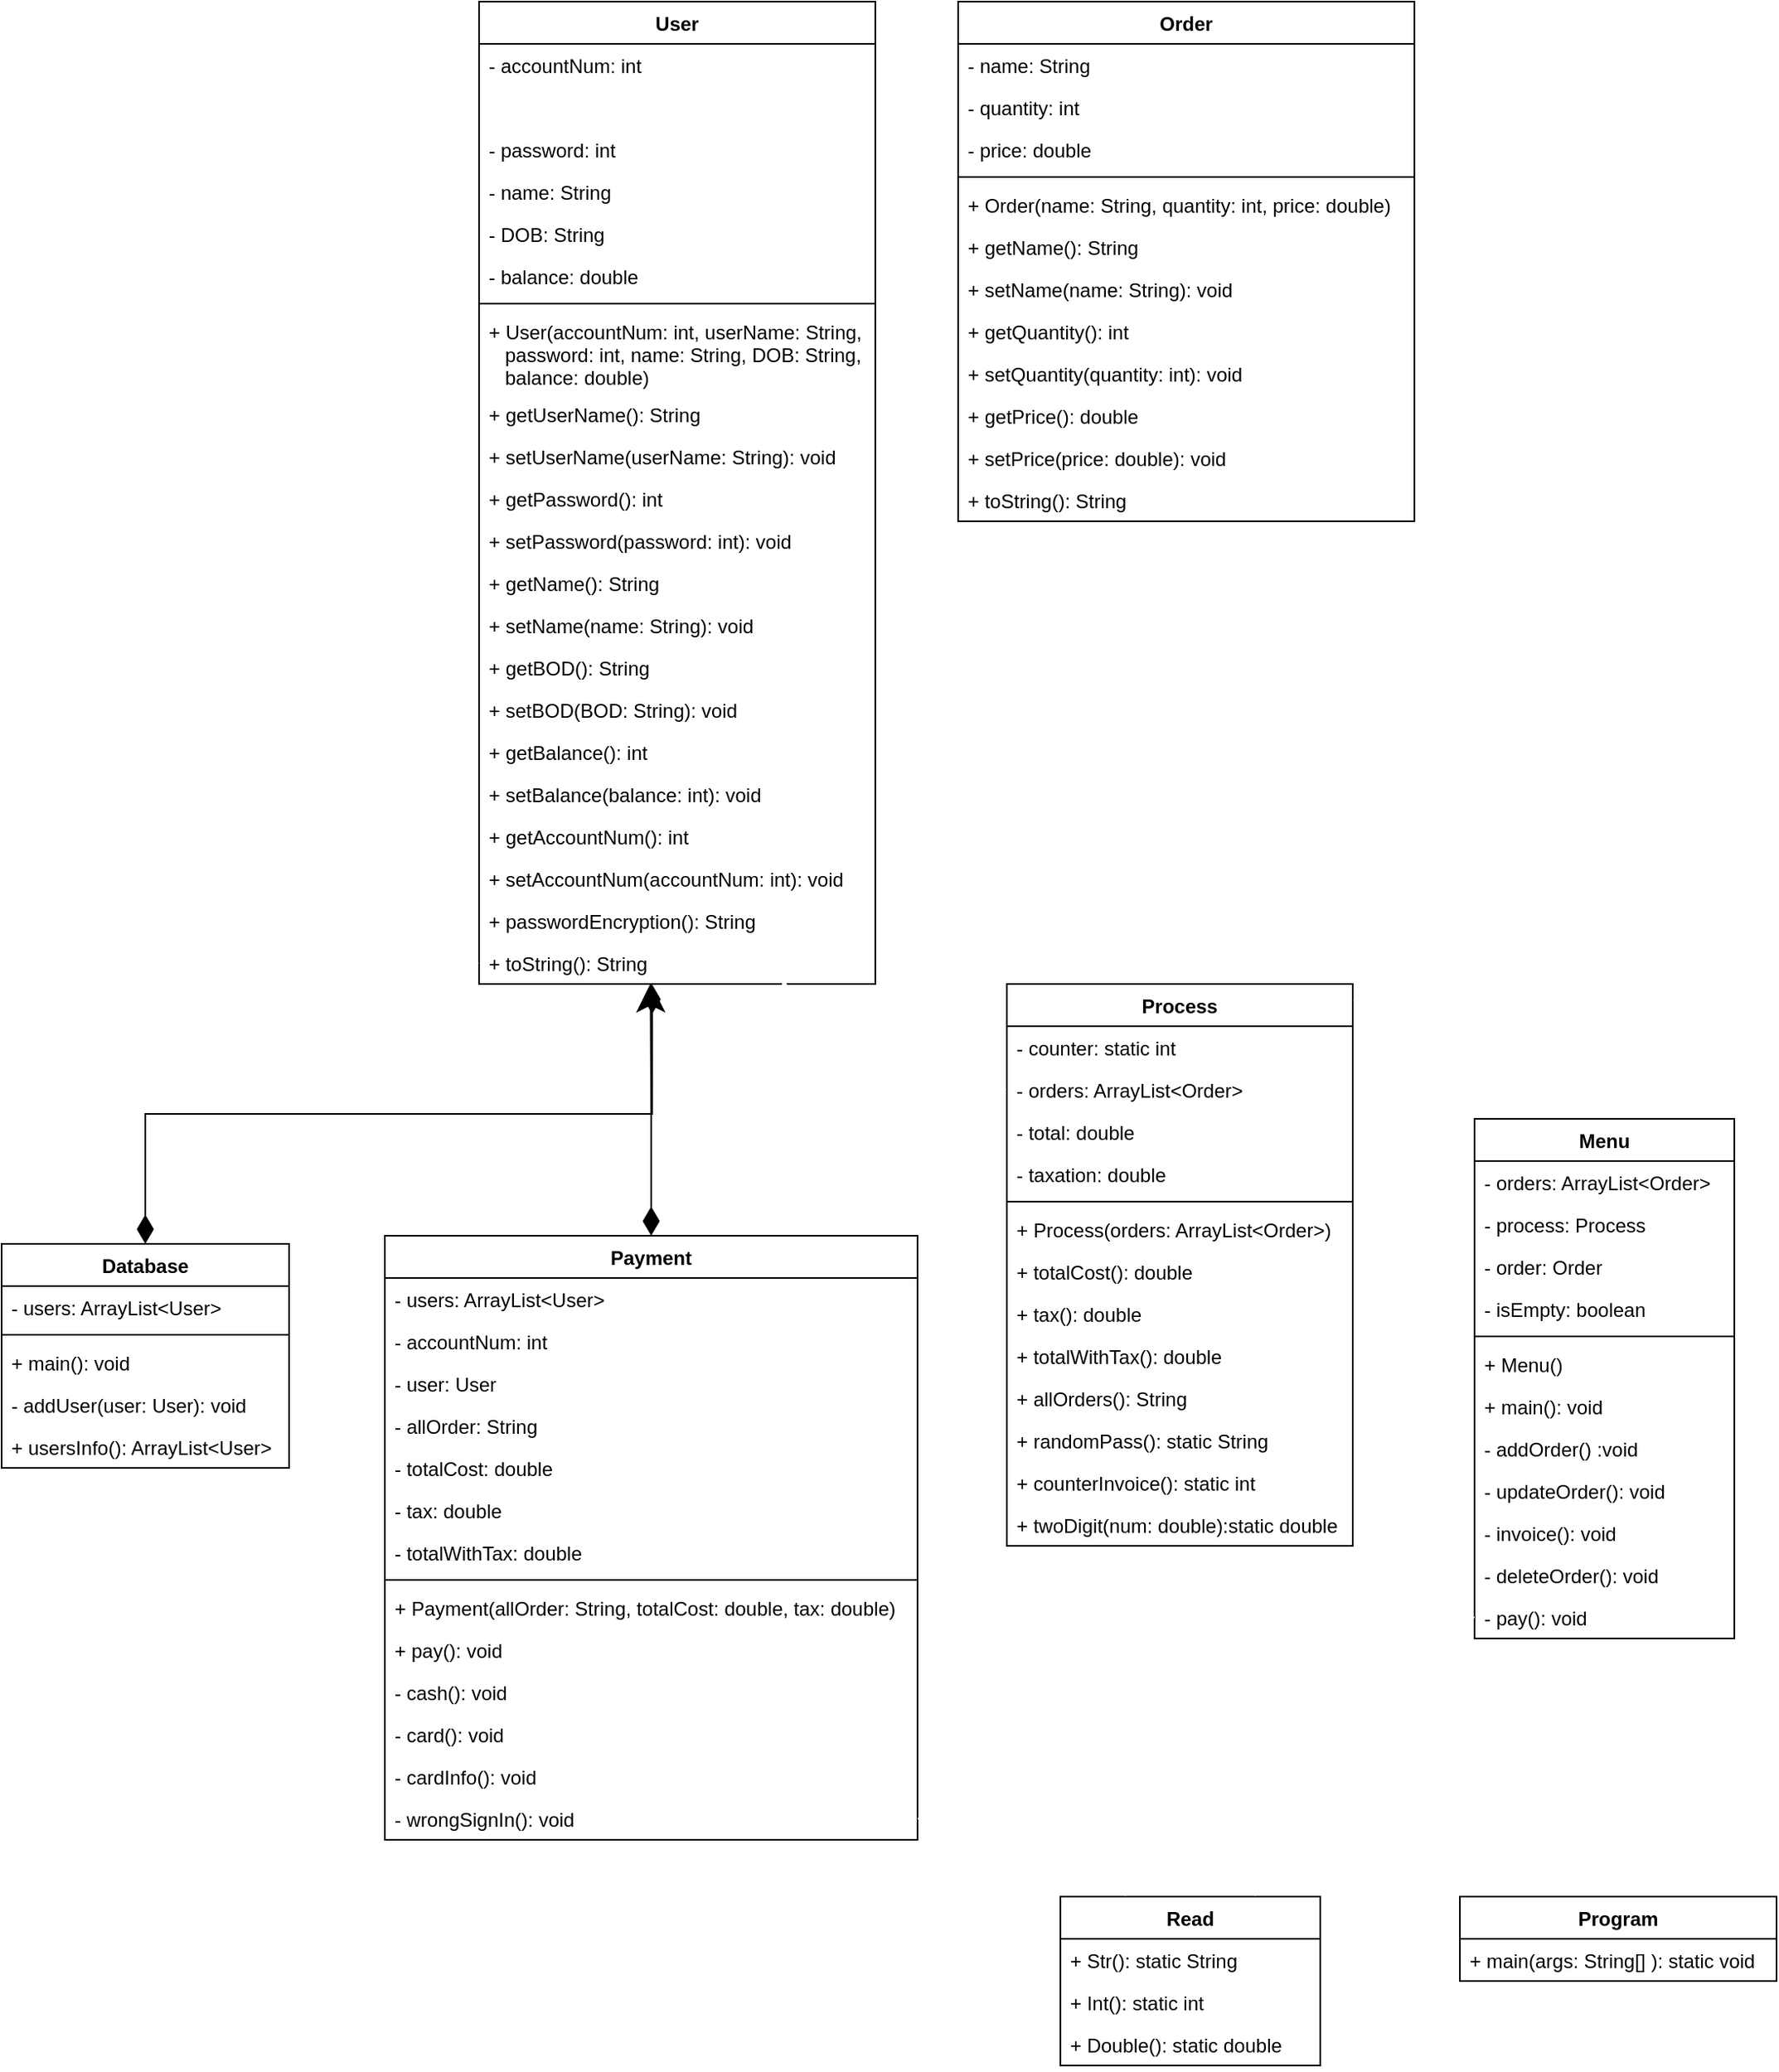 <mxfile version="17.2.1" type="device"><diagram id="8RjbIK5QXrq4JkLx28KR" name="Page-1"><mxGraphModel dx="1763" dy="1259" grid="0" gridSize="10" guides="1" tooltips="1" connect="1" arrows="1" fold="1" page="1" pageScale="1" pageWidth="2000" pageHeight="2000" math="0" shadow="0"><root><mxCell id="0"/><mxCell id="1" parent="0"/><mxCell id="klMsNJZnwXGNTdlSSedc-17" style="edgeStyle=orthogonalEdgeStyle;rounded=0;jumpSize=7;orthogonalLoop=1;jettySize=auto;html=1;entryX=0.554;entryY=1.026;entryDx=0;entryDy=0;entryPerimeter=0;fontSize=11;fontColor=#00FF80;startArrow=none;startFill=0;endArrow=classic;endFill=1;startSize=15;endSize=15;sourcePerimeterSpacing=0;targetPerimeterSpacing=0;strokeColor=#FFFFFF;dashed=1;" edge="1" parent="1" source="Te1qvOjebxxY_fzZfr_7-15" target="dAH8fAhIAPl7RKlUrydM-71"><mxGeometry relative="1" as="geometry"/></mxCell><mxCell id="klMsNJZnwXGNTdlSSedc-34" style="edgeStyle=orthogonalEdgeStyle;rounded=0;jumpSize=7;orthogonalLoop=1;jettySize=auto;html=1;exitX=0;exitY=0.25;exitDx=0;exitDy=0;entryX=1.003;entryY=0.115;entryDx=0;entryDy=0;entryPerimeter=0;dashed=1;fontSize=11;fontColor=#00FF80;startArrow=none;startFill=0;endArrow=classic;endFill=1;startSize=15;endSize=15;sourcePerimeterSpacing=0;targetPerimeterSpacing=0;strokeColor=#FFFFFF;" edge="1" parent="1" source="Te1qvOjebxxY_fzZfr_7-15" target="Jw2BZ2P2HrFoLzWzRQUB-2"><mxGeometry relative="1" as="geometry"/></mxCell><mxCell id="Te1qvOjebxxY_fzZfr_7-15" value="Program" style="swimlane;fontStyle=1;align=center;verticalAlign=top;childLayout=stackLayout;horizontal=1;startSize=26;horizontalStack=0;resizeParent=1;resizeParentMax=0;resizeLast=0;collapsible=1;marginBottom=0;" parent="1" vertex="1"><mxGeometry x="1038" y="1526" width="195" height="52" as="geometry"/></mxCell><mxCell id="dAH8fAhIAPl7RKlUrydM-19" value="+ main(args: String[] ): static void" style="text;strokeColor=none;fillColor=none;align=left;verticalAlign=top;spacingLeft=4;spacingRight=4;overflow=hidden;rotatable=0;points=[[0,0.5],[1,0.5]];portConstraint=eastwest;" parent="Te1qvOjebxxY_fzZfr_7-15" vertex="1"><mxGeometry y="26" width="195" height="26" as="geometry"/></mxCell><mxCell id="Jw2BZ2P2HrFoLzWzRQUB-2" value="Read" style="swimlane;fontStyle=1;align=center;verticalAlign=top;childLayout=stackLayout;horizontal=1;startSize=26;horizontalStack=0;resizeParent=1;resizeParentMax=0;resizeLast=0;collapsible=1;marginBottom=0;" parent="1" vertex="1"><mxGeometry x="792" y="1526" width="160" height="104" as="geometry"/></mxCell><mxCell id="dAH8fAhIAPl7RKlUrydM-7" value="+ Str(): static String" style="text;strokeColor=none;fillColor=none;align=left;verticalAlign=top;spacingLeft=4;spacingRight=4;overflow=hidden;rotatable=0;points=[[0,0.5],[1,0.5]];portConstraint=eastwest;" parent="Jw2BZ2P2HrFoLzWzRQUB-2" vertex="1"><mxGeometry y="26" width="160" height="26" as="geometry"/></mxCell><mxCell id="dAH8fAhIAPl7RKlUrydM-8" value="+ Int(): static int" style="text;strokeColor=none;fillColor=none;align=left;verticalAlign=top;spacingLeft=4;spacingRight=4;overflow=hidden;rotatable=0;points=[[0,0.5],[1,0.5]];portConstraint=eastwest;" parent="Jw2BZ2P2HrFoLzWzRQUB-2" vertex="1"><mxGeometry y="52" width="160" height="26" as="geometry"/></mxCell><mxCell id="Jw2BZ2P2HrFoLzWzRQUB-5" value="+ Double(): static double" style="text;strokeColor=none;fillColor=none;align=left;verticalAlign=top;spacingLeft=4;spacingRight=4;overflow=hidden;rotatable=0;points=[[0,0.5],[1,0.5]];portConstraint=eastwest;" parent="Jw2BZ2P2HrFoLzWzRQUB-2" vertex="1"><mxGeometry y="78" width="160" height="26" as="geometry"/></mxCell><mxCell id="dAH8fAhIAPl7RKlUrydM-9" value="User" style="swimlane;fontStyle=1;align=center;verticalAlign=top;childLayout=stackLayout;horizontal=1;startSize=26;horizontalStack=0;resizeParent=1;resizeParentMax=0;resizeLast=0;collapsible=1;marginBottom=0;" parent="1" vertex="1"><mxGeometry x="434" y="359" width="244" height="605" as="geometry"/></mxCell><mxCell id="dAH8fAhIAPl7RKlUrydM-15" value="- accountNum: int" style="text;strokeColor=none;fillColor=none;align=left;verticalAlign=top;spacingLeft=4;spacingRight=4;overflow=hidden;rotatable=0;points=[[0,0.5],[1,0.5]];portConstraint=eastwest;" parent="dAH8fAhIAPl7RKlUrydM-9" vertex="1"><mxGeometry y="26" width="244" height="26" as="geometry"/></mxCell><mxCell id="dAH8fAhIAPl7RKlUrydM-14" value="- userName: String" style="text;align=left;verticalAlign=top;spacingLeft=4;spacingRight=4;overflow=hidden;rotatable=0;points=[[0,0.5],[1,0.5]];portConstraint=eastwest;fontColor=#FFFFFF;" parent="dAH8fAhIAPl7RKlUrydM-9" vertex="1"><mxGeometry y="52" width="244" height="26" as="geometry"/></mxCell><mxCell id="dAH8fAhIAPl7RKlUrydM-17" value="- password: int" style="text;strokeColor=none;fillColor=none;align=left;verticalAlign=top;spacingLeft=4;spacingRight=4;overflow=hidden;rotatable=0;points=[[0,0.5],[1,0.5]];portConstraint=eastwest;" parent="dAH8fAhIAPl7RKlUrydM-9" vertex="1"><mxGeometry y="78" width="244" height="26" as="geometry"/></mxCell><mxCell id="dAH8fAhIAPl7RKlUrydM-16" value="- name: String" style="text;strokeColor=none;fillColor=none;align=left;verticalAlign=top;spacingLeft=4;spacingRight=4;overflow=hidden;rotatable=0;points=[[0,0.5],[1,0.5]];portConstraint=eastwest;" parent="dAH8fAhIAPl7RKlUrydM-9" vertex="1"><mxGeometry y="104" width="244" height="26" as="geometry"/></mxCell><mxCell id="dAH8fAhIAPl7RKlUrydM-13" value="- DOB: String" style="text;strokeColor=none;fillColor=none;align=left;verticalAlign=top;spacingLeft=4;spacingRight=4;overflow=hidden;rotatable=0;points=[[0,0.5],[1,0.5]];portConstraint=eastwest;" parent="dAH8fAhIAPl7RKlUrydM-9" vertex="1"><mxGeometry y="130" width="244" height="26" as="geometry"/></mxCell><mxCell id="dAH8fAhIAPl7RKlUrydM-10" value="- balance: double" style="text;strokeColor=none;fillColor=none;align=left;verticalAlign=top;spacingLeft=4;spacingRight=4;overflow=hidden;rotatable=0;points=[[0,0.5],[1,0.5]];portConstraint=eastwest;" parent="dAH8fAhIAPl7RKlUrydM-9" vertex="1"><mxGeometry y="156" width="244" height="26" as="geometry"/></mxCell><mxCell id="dAH8fAhIAPl7RKlUrydM-11" value="" style="line;strokeWidth=1;fillColor=none;align=left;verticalAlign=middle;spacingTop=-1;spacingLeft=3;spacingRight=3;rotatable=0;labelPosition=right;points=[];portConstraint=eastwest;" parent="dAH8fAhIAPl7RKlUrydM-9" vertex="1"><mxGeometry y="182" width="244" height="8" as="geometry"/></mxCell><mxCell id="dAH8fAhIAPl7RKlUrydM-21" value="+ User(accountNum: int, userName: String,&#10;   password: int, name: String, DOB: String, &#10;   balance: double)" style="text;strokeColor=none;fillColor=none;align=left;verticalAlign=top;spacingLeft=4;spacingRight=4;overflow=hidden;rotatable=0;points=[[0,0.5],[1,0.5]];portConstraint=eastwest;" parent="dAH8fAhIAPl7RKlUrydM-9" vertex="1"><mxGeometry y="190" width="244" height="51" as="geometry"/></mxCell><mxCell id="dAH8fAhIAPl7RKlUrydM-23" value="+ getUserName(): String " style="text;strokeColor=none;fillColor=none;align=left;verticalAlign=top;spacingLeft=4;spacingRight=4;overflow=hidden;rotatable=0;points=[[0,0.5],[1,0.5]];portConstraint=eastwest;" parent="dAH8fAhIAPl7RKlUrydM-9" vertex="1"><mxGeometry y="241" width="244" height="26" as="geometry"/></mxCell><mxCell id="dAH8fAhIAPl7RKlUrydM-18" value="+ setUserName(userName: String): void" style="text;strokeColor=none;fillColor=none;align=left;verticalAlign=top;spacingLeft=4;spacingRight=4;overflow=hidden;rotatable=0;points=[[0,0.5],[1,0.5]];portConstraint=eastwest;" parent="dAH8fAhIAPl7RKlUrydM-9" vertex="1"><mxGeometry y="267" width="244" height="26" as="geometry"/></mxCell><mxCell id="dAH8fAhIAPl7RKlUrydM-26" value="+ getPassword(): int " style="text;strokeColor=none;fillColor=none;align=left;verticalAlign=top;spacingLeft=4;spacingRight=4;overflow=hidden;rotatable=0;points=[[0,0.5],[1,0.5]];portConstraint=eastwest;" parent="dAH8fAhIAPl7RKlUrydM-9" vertex="1"><mxGeometry y="293" width="244" height="26" as="geometry"/></mxCell><mxCell id="dAH8fAhIAPl7RKlUrydM-25" value="+ setPassword(password: int): void" style="text;strokeColor=none;fillColor=none;align=left;verticalAlign=top;spacingLeft=4;spacingRight=4;overflow=hidden;rotatable=0;points=[[0,0.5],[1,0.5]];portConstraint=eastwest;" parent="dAH8fAhIAPl7RKlUrydM-9" vertex="1"><mxGeometry y="319" width="244" height="26" as="geometry"/></mxCell><mxCell id="dAH8fAhIAPl7RKlUrydM-27" value="+ getName(): String " style="text;strokeColor=none;fillColor=none;align=left;verticalAlign=top;spacingLeft=4;spacingRight=4;overflow=hidden;rotatable=0;points=[[0,0.5],[1,0.5]];portConstraint=eastwest;" parent="dAH8fAhIAPl7RKlUrydM-9" vertex="1"><mxGeometry y="345" width="244" height="26" as="geometry"/></mxCell><mxCell id="dAH8fAhIAPl7RKlUrydM-28" value="+ setName(name: String): void" style="text;strokeColor=none;fillColor=none;align=left;verticalAlign=top;spacingLeft=4;spacingRight=4;overflow=hidden;rotatable=0;points=[[0,0.5],[1,0.5]];portConstraint=eastwest;" parent="dAH8fAhIAPl7RKlUrydM-9" vertex="1"><mxGeometry y="371" width="244" height="26" as="geometry"/></mxCell><mxCell id="dAH8fAhIAPl7RKlUrydM-35" value="+ getBOD(): String " style="text;strokeColor=none;fillColor=none;align=left;verticalAlign=top;spacingLeft=4;spacingRight=4;overflow=hidden;rotatable=0;points=[[0,0.5],[1,0.5]];portConstraint=eastwest;" parent="dAH8fAhIAPl7RKlUrydM-9" vertex="1"><mxGeometry y="397" width="244" height="26" as="geometry"/></mxCell><mxCell id="dAH8fAhIAPl7RKlUrydM-36" value="+ setBOD(BOD: String): void" style="text;strokeColor=none;fillColor=none;align=left;verticalAlign=top;spacingLeft=4;spacingRight=4;overflow=hidden;rotatable=0;points=[[0,0.5],[1,0.5]];portConstraint=eastwest;" parent="dAH8fAhIAPl7RKlUrydM-9" vertex="1"><mxGeometry y="423" width="244" height="26" as="geometry"/></mxCell><mxCell id="dAH8fAhIAPl7RKlUrydM-37" value="+ getBalance(): int " style="text;strokeColor=none;fillColor=none;align=left;verticalAlign=top;spacingLeft=4;spacingRight=4;overflow=hidden;rotatable=0;points=[[0,0.5],[1,0.5]];portConstraint=eastwest;" parent="dAH8fAhIAPl7RKlUrydM-9" vertex="1"><mxGeometry y="449" width="244" height="26" as="geometry"/></mxCell><mxCell id="dAH8fAhIAPl7RKlUrydM-38" value="+ setBalance(balance: int): void" style="text;strokeColor=none;fillColor=none;align=left;verticalAlign=top;spacingLeft=4;spacingRight=4;overflow=hidden;rotatable=0;points=[[0,0.5],[1,0.5]];portConstraint=eastwest;" parent="dAH8fAhIAPl7RKlUrydM-9" vertex="1"><mxGeometry y="475" width="244" height="26" as="geometry"/></mxCell><mxCell id="dAH8fAhIAPl7RKlUrydM-39" value="+ getAccountNum(): int " style="text;strokeColor=none;fillColor=none;align=left;verticalAlign=top;spacingLeft=4;spacingRight=4;overflow=hidden;rotatable=0;points=[[0,0.5],[1,0.5]];portConstraint=eastwest;" parent="dAH8fAhIAPl7RKlUrydM-9" vertex="1"><mxGeometry y="501" width="244" height="26" as="geometry"/></mxCell><mxCell id="dAH8fAhIAPl7RKlUrydM-41" value="+ setAccountNum(accountNum: int): void" style="text;strokeColor=none;fillColor=none;align=left;verticalAlign=top;spacingLeft=4;spacingRight=4;overflow=hidden;rotatable=0;points=[[0,0.5],[1,0.5]];portConstraint=eastwest;" parent="dAH8fAhIAPl7RKlUrydM-9" vertex="1"><mxGeometry y="527" width="244" height="26" as="geometry"/></mxCell><mxCell id="dAH8fAhIAPl7RKlUrydM-42" value="+ passwordEncryption(): String" style="text;strokeColor=none;fillColor=none;align=left;verticalAlign=top;spacingLeft=4;spacingRight=4;overflow=hidden;rotatable=0;points=[[0,0.5],[1,0.5]];portConstraint=eastwest;" parent="dAH8fAhIAPl7RKlUrydM-9" vertex="1"><mxGeometry y="553" width="244" height="26" as="geometry"/></mxCell><mxCell id="dAH8fAhIAPl7RKlUrydM-40" value="+ toString(): String" style="text;strokeColor=none;fillColor=none;align=left;verticalAlign=top;spacingLeft=4;spacingRight=4;overflow=hidden;rotatable=0;points=[[0,0.5],[1,0.5]];portConstraint=eastwest;" parent="dAH8fAhIAPl7RKlUrydM-9" vertex="1"><mxGeometry y="579" width="244" height="26" as="geometry"/></mxCell><mxCell id="klMsNJZnwXGNTdlSSedc-12" style="edgeStyle=orthogonalEdgeStyle;rounded=0;jumpSize=7;orthogonalLoop=1;jettySize=auto;html=1;entryX=0.483;entryY=1.026;entryDx=0;entryDy=0;entryPerimeter=0;fontSize=11;fontColor=#00FF80;startArrow=diamondThin;startFill=1;endArrow=classic;endFill=1;startSize=15;endSize=15;sourcePerimeterSpacing=0;targetPerimeterSpacing=0;fillColor=#b1ddf0;strokeColor=#FFFFFF;" edge="1" parent="1" source="dAH8fAhIAPl7RKlUrydM-43" target="dAH8fAhIAPl7RKlUrydM-95"><mxGeometry relative="1" as="geometry"/></mxCell><mxCell id="klMsNJZnwXGNTdlSSedc-22" style="edgeStyle=orthogonalEdgeStyle;rounded=0;jumpSize=7;orthogonalLoop=1;jettySize=auto;html=1;exitX=0.25;exitY=0;exitDx=0;exitDy=0;dashed=1;fontSize=11;fontColor=#00FF80;startArrow=none;startFill=0;endArrow=classic;endFill=1;startSize=15;endSize=15;sourcePerimeterSpacing=0;targetPerimeterSpacing=0;strokeColor=#FFFFFF;entryX=0.295;entryY=1.01;entryDx=0;entryDy=0;entryPerimeter=0;" edge="1" parent="1" source="dAH8fAhIAPl7RKlUrydM-43" target="dAH8fAhIAPl7RKlUrydM-95"><mxGeometry relative="1" as="geometry"><mxPoint x="831.333" y="736.333" as="targetPoint"/></mxGeometry></mxCell><mxCell id="dAH8fAhIAPl7RKlUrydM-43" value="Process" style="swimlane;fontStyle=1;align=center;verticalAlign=top;childLayout=stackLayout;horizontal=1;startSize=26;horizontalStack=0;resizeParent=1;resizeParentMax=0;resizeLast=0;collapsible=1;marginBottom=0;" parent="1" vertex="1"><mxGeometry x="759" y="964" width="213" height="346" as="geometry"/></mxCell><mxCell id="dAH8fAhIAPl7RKlUrydM-47" value="- counter: static int" style="text;strokeColor=none;fillColor=none;align=left;verticalAlign=top;spacingLeft=4;spacingRight=4;overflow=hidden;rotatable=0;points=[[0,0.5],[1,0.5]];portConstraint=eastwest;" parent="dAH8fAhIAPl7RKlUrydM-43" vertex="1"><mxGeometry y="26" width="213" height="26" as="geometry"/></mxCell><mxCell id="dAH8fAhIAPl7RKlUrydM-48" value="- orders: ArrayList&lt;Order&gt; " style="text;strokeColor=none;fillColor=none;align=left;verticalAlign=top;spacingLeft=4;spacingRight=4;overflow=hidden;rotatable=0;points=[[0,0.5],[1,0.5]];portConstraint=eastwest;" parent="dAH8fAhIAPl7RKlUrydM-43" vertex="1"><mxGeometry y="52" width="213" height="26" as="geometry"/></mxCell><mxCell id="dAH8fAhIAPl7RKlUrydM-49" value="- total: double" style="text;strokeColor=none;fillColor=none;align=left;verticalAlign=top;spacingLeft=4;spacingRight=4;overflow=hidden;rotatable=0;points=[[0,0.5],[1,0.5]];portConstraint=eastwest;" parent="dAH8fAhIAPl7RKlUrydM-43" vertex="1"><mxGeometry y="78" width="213" height="26" as="geometry"/></mxCell><mxCell id="dAH8fAhIAPl7RKlUrydM-44" value="- taxation: double" style="text;strokeColor=none;fillColor=none;align=left;verticalAlign=top;spacingLeft=4;spacingRight=4;overflow=hidden;rotatable=0;points=[[0,0.5],[1,0.5]];portConstraint=eastwest;" parent="dAH8fAhIAPl7RKlUrydM-43" vertex="1"><mxGeometry y="104" width="213" height="26" as="geometry"/></mxCell><mxCell id="dAH8fAhIAPl7RKlUrydM-45" value="" style="line;strokeWidth=1;fillColor=none;align=left;verticalAlign=middle;spacingTop=-1;spacingLeft=3;spacingRight=3;rotatable=0;labelPosition=right;points=[];portConstraint=eastwest;" parent="dAH8fAhIAPl7RKlUrydM-43" vertex="1"><mxGeometry y="130" width="213" height="8" as="geometry"/></mxCell><mxCell id="dAH8fAhIAPl7RKlUrydM-53" value="+ Process(orders: ArrayList&lt;Order&gt;)" style="text;strokeColor=none;fillColor=none;align=left;verticalAlign=top;spacingLeft=4;spacingRight=4;overflow=hidden;rotatable=0;points=[[0,0.5],[1,0.5]];portConstraint=eastwest;" parent="dAH8fAhIAPl7RKlUrydM-43" vertex="1"><mxGeometry y="138" width="213" height="26" as="geometry"/></mxCell><mxCell id="dAH8fAhIAPl7RKlUrydM-54" value="+ totalCost(): double" style="text;strokeColor=none;fillColor=none;align=left;verticalAlign=top;spacingLeft=4;spacingRight=4;overflow=hidden;rotatable=0;points=[[0,0.5],[1,0.5]];portConstraint=eastwest;" parent="dAH8fAhIAPl7RKlUrydM-43" vertex="1"><mxGeometry y="164" width="213" height="26" as="geometry"/></mxCell><mxCell id="dAH8fAhIAPl7RKlUrydM-55" value="+ tax(): double" style="text;strokeColor=none;fillColor=none;align=left;verticalAlign=top;spacingLeft=4;spacingRight=4;overflow=hidden;rotatable=0;points=[[0,0.5],[1,0.5]];portConstraint=eastwest;" parent="dAH8fAhIAPl7RKlUrydM-43" vertex="1"><mxGeometry y="190" width="213" height="26" as="geometry"/></mxCell><mxCell id="dAH8fAhIAPl7RKlUrydM-56" value="+ totalWithTax(): double" style="text;strokeColor=none;fillColor=none;align=left;verticalAlign=top;spacingLeft=4;spacingRight=4;overflow=hidden;rotatable=0;points=[[0,0.5],[1,0.5]];portConstraint=eastwest;" parent="dAH8fAhIAPl7RKlUrydM-43" vertex="1"><mxGeometry y="216" width="213" height="26" as="geometry"/></mxCell><mxCell id="dAH8fAhIAPl7RKlUrydM-50" value="+ allOrders(): String" style="text;strokeColor=none;fillColor=none;align=left;verticalAlign=top;spacingLeft=4;spacingRight=4;overflow=hidden;rotatable=0;points=[[0,0.5],[1,0.5]];portConstraint=eastwest;" parent="dAH8fAhIAPl7RKlUrydM-43" vertex="1"><mxGeometry y="242" width="213" height="26" as="geometry"/></mxCell><mxCell id="dAH8fAhIAPl7RKlUrydM-51" value="+ randomPass(): static String" style="text;strokeColor=none;fillColor=none;align=left;verticalAlign=top;spacingLeft=4;spacingRight=4;overflow=hidden;rotatable=0;points=[[0,0.5],[1,0.5]];portConstraint=eastwest;" parent="dAH8fAhIAPl7RKlUrydM-43" vertex="1"><mxGeometry y="268" width="213" height="26" as="geometry"/></mxCell><mxCell id="dAH8fAhIAPl7RKlUrydM-52" value="+ counterInvoice(): static int" style="text;strokeColor=none;fillColor=none;align=left;verticalAlign=top;spacingLeft=4;spacingRight=4;overflow=hidden;rotatable=0;points=[[0,0.5],[1,0.5]];portConstraint=eastwest;" parent="dAH8fAhIAPl7RKlUrydM-43" vertex="1"><mxGeometry y="294" width="213" height="26" as="geometry"/></mxCell><mxCell id="dAH8fAhIAPl7RKlUrydM-46" value="+ twoDigit(num: double):static double" style="text;strokeColor=none;fillColor=none;align=left;verticalAlign=top;spacingLeft=4;spacingRight=4;overflow=hidden;rotatable=0;points=[[0,0.5],[1,0.5]];portConstraint=eastwest;" parent="dAH8fAhIAPl7RKlUrydM-43" vertex="1"><mxGeometry y="320" width="213" height="26" as="geometry"/></mxCell><mxCell id="klMsNJZnwXGNTdlSSedc-11" style="edgeStyle=orthogonalEdgeStyle;rounded=0;jumpSize=7;orthogonalLoop=1;jettySize=auto;html=1;entryX=0.437;entryY=1.016;entryDx=0;entryDy=0;entryPerimeter=0;fontSize=11;fontColor=#00FF80;startArrow=diamondThin;startFill=1;endArrow=diamondThin;endFill=1;startSize=15;endSize=15;sourcePerimeterSpacing=0;targetPerimeterSpacing=0;" edge="1" parent="1" source="dAH8fAhIAPl7RKlUrydM-57" target="dAH8fAhIAPl7RKlUrydM-40"><mxGeometry relative="1" as="geometry"/></mxCell><mxCell id="klMsNJZnwXGNTdlSSedc-18" style="edgeStyle=orthogonalEdgeStyle;rounded=0;jumpSize=7;orthogonalLoop=1;jettySize=auto;html=1;exitX=0.25;exitY=0;exitDx=0;exitDy=0;entryX=0;entryY=0.5;entryDx=0;entryDy=0;dashed=1;fontSize=11;fontColor=#00FF80;startArrow=none;startFill=0;endArrow=classic;endFill=1;startSize=15;endSize=15;sourcePerimeterSpacing=0;targetPerimeterSpacing=0;strokeColor=#FFFFFF;" edge="1" parent="1" source="dAH8fAhIAPl7RKlUrydM-57" target="dAH8fAhIAPl7RKlUrydM-40"><mxGeometry relative="1" as="geometry"/></mxCell><mxCell id="dAH8fAhIAPl7RKlUrydM-57" value="Database" style="swimlane;fontStyle=1;align=center;verticalAlign=top;childLayout=stackLayout;horizontal=1;startSize=26;horizontalStack=0;resizeParent=1;resizeParentMax=0;resizeLast=0;collapsible=1;marginBottom=0;" parent="1" vertex="1"><mxGeometry x="140" y="1124" width="177" height="138" as="geometry"/></mxCell><mxCell id="dAH8fAhIAPl7RKlUrydM-58" value="- users: ArrayList&lt;User&gt;" style="text;strokeColor=none;fillColor=none;align=left;verticalAlign=top;spacingLeft=4;spacingRight=4;overflow=hidden;rotatable=0;points=[[0,0.5],[1,0.5]];portConstraint=eastwest;" parent="dAH8fAhIAPl7RKlUrydM-57" vertex="1"><mxGeometry y="26" width="177" height="26" as="geometry"/></mxCell><mxCell id="dAH8fAhIAPl7RKlUrydM-59" value="" style="line;strokeWidth=1;fillColor=none;align=left;verticalAlign=middle;spacingTop=-1;spacingLeft=3;spacingRight=3;rotatable=0;labelPosition=right;points=[];portConstraint=eastwest;" parent="dAH8fAhIAPl7RKlUrydM-57" vertex="1"><mxGeometry y="52" width="177" height="8" as="geometry"/></mxCell><mxCell id="dAH8fAhIAPl7RKlUrydM-61" value="+ main(): void" style="text;strokeColor=none;fillColor=none;align=left;verticalAlign=top;spacingLeft=4;spacingRight=4;overflow=hidden;rotatable=0;points=[[0,0.5],[1,0.5]];portConstraint=eastwest;" parent="dAH8fAhIAPl7RKlUrydM-57" vertex="1"><mxGeometry y="60" width="177" height="26" as="geometry"/></mxCell><mxCell id="dAH8fAhIAPl7RKlUrydM-62" value="- addUser(user: User): void" style="text;strokeColor=none;fillColor=none;align=left;verticalAlign=top;spacingLeft=4;spacingRight=4;overflow=hidden;rotatable=0;points=[[0,0.5],[1,0.5]];portConstraint=eastwest;" parent="dAH8fAhIAPl7RKlUrydM-57" vertex="1"><mxGeometry y="86" width="177" height="26" as="geometry"/></mxCell><mxCell id="dAH8fAhIAPl7RKlUrydM-60" value="+ usersInfo(): ArrayList&lt;User&gt;" style="text;strokeColor=none;fillColor=none;align=left;verticalAlign=top;spacingLeft=4;spacingRight=4;overflow=hidden;rotatable=0;points=[[0,0.5],[1,0.5]];portConstraint=eastwest;" parent="dAH8fAhIAPl7RKlUrydM-57" vertex="1"><mxGeometry y="112" width="177" height="26" as="geometry"/></mxCell><mxCell id="klMsNJZnwXGNTdlSSedc-15" style="edgeStyle=orthogonalEdgeStyle;rounded=0;jumpSize=7;orthogonalLoop=1;jettySize=auto;html=1;entryX=0.484;entryY=1.017;entryDx=0;entryDy=0;entryPerimeter=0;fontSize=11;fontColor=#00FF80;startArrow=diamondThin;startFill=1;endArrow=classic;endFill=1;startSize=15;endSize=15;sourcePerimeterSpacing=0;targetPerimeterSpacing=0;strokeColor=#FFFFFF;" edge="1" parent="1" source="dAH8fAhIAPl7RKlUrydM-63" target="dAH8fAhIAPl7RKlUrydM-95"><mxGeometry relative="1" as="geometry"/></mxCell><mxCell id="klMsNJZnwXGNTdlSSedc-27" style="edgeStyle=orthogonalEdgeStyle;rounded=0;jumpSize=7;orthogonalLoop=1;jettySize=auto;html=1;exitX=0.25;exitY=0;exitDx=0;exitDy=0;entryX=1.001;entryY=0.03;entryDx=0;entryDy=0;entryPerimeter=0;dashed=1;fontSize=11;fontColor=#00FF80;startArrow=none;startFill=0;endArrow=classic;endFill=1;startSize=15;endSize=15;sourcePerimeterSpacing=0;targetPerimeterSpacing=0;strokeColor=#FFFFFF;" edge="1" parent="1" source="dAH8fAhIAPl7RKlUrydM-63" target="dAH8fAhIAPl7RKlUrydM-43"><mxGeometry relative="1" as="geometry"/></mxCell><mxCell id="klMsNJZnwXGNTdlSSedc-28" style="edgeStyle=orthogonalEdgeStyle;rounded=0;jumpSize=7;orthogonalLoop=1;jettySize=auto;html=1;exitX=0.75;exitY=0;exitDx=0;exitDy=0;entryX=0.771;entryY=1.029;entryDx=0;entryDy=0;entryPerimeter=0;dashed=1;fontSize=11;fontColor=#00FF80;startArrow=none;startFill=0;endArrow=classic;endFill=1;startSize=15;endSize=15;sourcePerimeterSpacing=0;targetPerimeterSpacing=0;strokeColor=#FFFFFF;" edge="1" parent="1" source="dAH8fAhIAPl7RKlUrydM-63" target="dAH8fAhIAPl7RKlUrydM-95"><mxGeometry relative="1" as="geometry"><Array as="points"><mxPoint x="1167" y="770"/><mxPoint x="946" y="770"/></Array></mxGeometry></mxCell><mxCell id="dAH8fAhIAPl7RKlUrydM-63" value="Menu" style="swimlane;fontStyle=1;align=center;verticalAlign=top;childLayout=stackLayout;horizontal=1;startSize=26;horizontalStack=0;resizeParent=1;resizeParentMax=0;resizeLast=0;collapsible=1;marginBottom=0;" parent="1" vertex="1"><mxGeometry x="1047" y="1047" width="160" height="320" as="geometry"/></mxCell><mxCell id="dAH8fAhIAPl7RKlUrydM-64" value="- orders: ArrayList&lt;Order&gt;" style="text;strokeColor=none;fillColor=none;align=left;verticalAlign=top;spacingLeft=4;spacingRight=4;overflow=hidden;rotatable=0;points=[[0,0.5],[1,0.5]];portConstraint=eastwest;" parent="dAH8fAhIAPl7RKlUrydM-63" vertex="1"><mxGeometry y="26" width="160" height="26" as="geometry"/></mxCell><mxCell id="dAH8fAhIAPl7RKlUrydM-67" value="- process: Process" style="text;strokeColor=none;fillColor=none;align=left;verticalAlign=top;spacingLeft=4;spacingRight=4;overflow=hidden;rotatable=0;points=[[0,0.5],[1,0.5]];portConstraint=eastwest;" parent="dAH8fAhIAPl7RKlUrydM-63" vertex="1"><mxGeometry y="52" width="160" height="26" as="geometry"/></mxCell><mxCell id="dAH8fAhIAPl7RKlUrydM-68" value="- order: Order" style="text;strokeColor=none;fillColor=none;align=left;verticalAlign=top;spacingLeft=4;spacingRight=4;overflow=hidden;rotatable=0;points=[[0,0.5],[1,0.5]];portConstraint=eastwest;" parent="dAH8fAhIAPl7RKlUrydM-63" vertex="1"><mxGeometry y="78" width="160" height="26" as="geometry"/></mxCell><mxCell id="klMsNJZnwXGNTdlSSedc-29" value="- isEmpty: boolean" style="text;strokeColor=none;fillColor=none;align=left;verticalAlign=top;spacingLeft=4;spacingRight=4;overflow=hidden;rotatable=0;points=[[0,0.5],[1,0.5]];portConstraint=eastwest;" vertex="1" parent="dAH8fAhIAPl7RKlUrydM-63"><mxGeometry y="104" width="160" height="26" as="geometry"/></mxCell><mxCell id="dAH8fAhIAPl7RKlUrydM-65" value="" style="line;strokeWidth=1;fillColor=none;align=left;verticalAlign=middle;spacingTop=-1;spacingLeft=3;spacingRight=3;rotatable=0;labelPosition=right;points=[];portConstraint=eastwest;" parent="dAH8fAhIAPl7RKlUrydM-63" vertex="1"><mxGeometry y="130" width="160" height="8" as="geometry"/></mxCell><mxCell id="dAH8fAhIAPl7RKlUrydM-66" value="+ Menu()" style="text;strokeColor=none;fillColor=none;align=left;verticalAlign=top;spacingLeft=4;spacingRight=4;overflow=hidden;rotatable=0;points=[[0,0.5],[1,0.5]];portConstraint=eastwest;" parent="dAH8fAhIAPl7RKlUrydM-63" vertex="1"><mxGeometry y="138" width="160" height="26" as="geometry"/></mxCell><mxCell id="dAH8fAhIAPl7RKlUrydM-69" value="+ main(): void" style="text;strokeColor=none;fillColor=none;align=left;verticalAlign=top;spacingLeft=4;spacingRight=4;overflow=hidden;rotatable=0;points=[[0,0.5],[1,0.5]];portConstraint=eastwest;" parent="dAH8fAhIAPl7RKlUrydM-63" vertex="1"><mxGeometry y="164" width="160" height="26" as="geometry"/></mxCell><mxCell id="dAH8fAhIAPl7RKlUrydM-70" value="- addOrder() :void" style="text;strokeColor=none;fillColor=none;align=left;verticalAlign=top;spacingLeft=4;spacingRight=4;overflow=hidden;rotatable=0;points=[[0,0.5],[1,0.5]];portConstraint=eastwest;" parent="dAH8fAhIAPl7RKlUrydM-63" vertex="1"><mxGeometry y="190" width="160" height="26" as="geometry"/></mxCell><mxCell id="dAH8fAhIAPl7RKlUrydM-72" value="- updateOrder(): void" style="text;strokeColor=none;fillColor=none;align=left;verticalAlign=top;spacingLeft=4;spacingRight=4;overflow=hidden;rotatable=0;points=[[0,0.5],[1,0.5]];portConstraint=eastwest;" parent="dAH8fAhIAPl7RKlUrydM-63" vertex="1"><mxGeometry y="216" width="160" height="26" as="geometry"/></mxCell><mxCell id="dAH8fAhIAPl7RKlUrydM-75" value="- invoice(): void" style="text;strokeColor=none;fillColor=none;align=left;verticalAlign=top;spacingLeft=4;spacingRight=4;overflow=hidden;rotatable=0;points=[[0,0.5],[1,0.5]];portConstraint=eastwest;" parent="dAH8fAhIAPl7RKlUrydM-63" vertex="1"><mxGeometry y="242" width="160" height="26" as="geometry"/></mxCell><mxCell id="dAH8fAhIAPl7RKlUrydM-74" value="- deleteOrder(): void" style="text;strokeColor=none;fillColor=none;align=left;verticalAlign=top;spacingLeft=4;spacingRight=4;overflow=hidden;rotatable=0;points=[[0,0.5],[1,0.5]];portConstraint=eastwest;" parent="dAH8fAhIAPl7RKlUrydM-63" vertex="1"><mxGeometry y="268" width="160" height="26" as="geometry"/></mxCell><mxCell id="dAH8fAhIAPl7RKlUrydM-71" value="- pay(): void" style="text;strokeColor=none;fillColor=none;align=left;verticalAlign=top;spacingLeft=4;spacingRight=4;overflow=hidden;rotatable=0;points=[[0,0.5],[1,0.5]];portConstraint=eastwest;" parent="dAH8fAhIAPl7RKlUrydM-63" vertex="1"><mxGeometry y="294" width="160" height="26" as="geometry"/></mxCell><mxCell id="klMsNJZnwXGNTdlSSedc-10" style="edgeStyle=orthogonalEdgeStyle;rounded=0;jumpSize=7;orthogonalLoop=1;jettySize=auto;html=1;entryX=0.433;entryY=0.98;entryDx=0;entryDy=0;entryPerimeter=0;fontSize=11;fontColor=#00FF80;startArrow=diamondThin;startFill=1;endArrow=classic;endFill=1;startSize=15;endSize=15;sourcePerimeterSpacing=0;targetPerimeterSpacing=0;" edge="1" parent="1" source="dAH8fAhIAPl7RKlUrydM-76" target="dAH8fAhIAPl7RKlUrydM-40"><mxGeometry relative="1" as="geometry"/></mxCell><mxCell id="klMsNJZnwXGNTdlSSedc-23" style="edgeStyle=orthogonalEdgeStyle;rounded=0;jumpSize=7;orthogonalLoop=1;jettySize=auto;html=1;exitX=0.75;exitY=0;exitDx=0;exitDy=0;dashed=1;fontSize=11;fontColor=#00FF80;startArrow=none;startFill=0;endArrow=classic;endFill=1;startSize=15;endSize=15;sourcePerimeterSpacing=0;targetPerimeterSpacing=0;strokeColor=#FFFFFF;" edge="1" parent="1" source="dAH8fAhIAPl7RKlUrydM-76"><mxGeometry relative="1" as="geometry"><mxPoint x="622" y="961" as="targetPoint"/></mxGeometry></mxCell><mxCell id="klMsNJZnwXGNTdlSSedc-30" style="edgeStyle=orthogonalEdgeStyle;rounded=0;jumpSize=7;orthogonalLoop=1;jettySize=auto;html=1;exitX=0.75;exitY=0;exitDx=0;exitDy=0;entryX=0;entryY=0.5;entryDx=0;entryDy=0;dashed=1;fontSize=11;fontColor=#00FF80;startArrow=none;startFill=0;endArrow=classic;endFill=1;startSize=15;endSize=15;sourcePerimeterSpacing=0;targetPerimeterSpacing=0;strokeColor=#FFFFFF;" edge="1" parent="1" source="dAH8fAhIAPl7RKlUrydM-76" target="dAH8fAhIAPl7RKlUrydM-48"><mxGeometry relative="1" as="geometry"/></mxCell><mxCell id="dAH8fAhIAPl7RKlUrydM-76" value="Payment" style="swimlane;fontStyle=1;align=center;verticalAlign=top;childLayout=stackLayout;horizontal=1;startSize=26;horizontalStack=0;resizeParent=1;resizeParentMax=0;resizeLast=0;collapsible=1;marginBottom=0;" parent="1" vertex="1"><mxGeometry x="376" y="1119" width="328" height="372" as="geometry"/></mxCell><mxCell id="dAH8fAhIAPl7RKlUrydM-77" value="- users: ArrayList&lt;User&gt;" style="text;strokeColor=none;fillColor=none;align=left;verticalAlign=top;spacingLeft=4;spacingRight=4;overflow=hidden;rotatable=0;points=[[0,0.5],[1,0.5]];portConstraint=eastwest;" parent="dAH8fAhIAPl7RKlUrydM-76" vertex="1"><mxGeometry y="26" width="328" height="26" as="geometry"/></mxCell><mxCell id="dAH8fAhIAPl7RKlUrydM-78" value="- accountNum: int" style="text;strokeColor=none;fillColor=none;align=left;verticalAlign=top;spacingLeft=4;spacingRight=4;overflow=hidden;rotatable=0;points=[[0,0.5],[1,0.5]];portConstraint=eastwest;" parent="dAH8fAhIAPl7RKlUrydM-76" vertex="1"><mxGeometry y="52" width="328" height="26" as="geometry"/></mxCell><mxCell id="dAH8fAhIAPl7RKlUrydM-88" value="- user: User" style="text;strokeColor=none;fillColor=none;align=left;verticalAlign=top;spacingLeft=4;spacingRight=4;overflow=hidden;rotatable=0;points=[[0,0.5],[1,0.5]];portConstraint=eastwest;" parent="dAH8fAhIAPl7RKlUrydM-76" vertex="1"><mxGeometry y="78" width="328" height="26" as="geometry"/></mxCell><mxCell id="dAH8fAhIAPl7RKlUrydM-91" value="- allOrder: String" style="text;strokeColor=none;fillColor=none;align=left;verticalAlign=top;spacingLeft=4;spacingRight=4;overflow=hidden;rotatable=0;points=[[0,0.5],[1,0.5]];portConstraint=eastwest;" parent="dAH8fAhIAPl7RKlUrydM-76" vertex="1"><mxGeometry y="104" width="328" height="26" as="geometry"/></mxCell><mxCell id="dAH8fAhIAPl7RKlUrydM-89" value="- totalCost: double" style="text;strokeColor=none;fillColor=none;align=left;verticalAlign=top;spacingLeft=4;spacingRight=4;overflow=hidden;rotatable=0;points=[[0,0.5],[1,0.5]];portConstraint=eastwest;" parent="dAH8fAhIAPl7RKlUrydM-76" vertex="1"><mxGeometry y="130" width="328" height="26" as="geometry"/></mxCell><mxCell id="dAH8fAhIAPl7RKlUrydM-90" value="- tax: double" style="text;strokeColor=none;fillColor=none;align=left;verticalAlign=top;spacingLeft=4;spacingRight=4;overflow=hidden;rotatable=0;points=[[0,0.5],[1,0.5]];portConstraint=eastwest;" parent="dAH8fAhIAPl7RKlUrydM-76" vertex="1"><mxGeometry y="156" width="328" height="26" as="geometry"/></mxCell><mxCell id="dAH8fAhIAPl7RKlUrydM-79" value="- totalWithTax: double" style="text;strokeColor=none;fillColor=none;align=left;verticalAlign=top;spacingLeft=4;spacingRight=4;overflow=hidden;rotatable=0;points=[[0,0.5],[1,0.5]];portConstraint=eastwest;" parent="dAH8fAhIAPl7RKlUrydM-76" vertex="1"><mxGeometry y="182" width="328" height="26" as="geometry"/></mxCell><mxCell id="dAH8fAhIAPl7RKlUrydM-80" value="" style="line;strokeWidth=1;fillColor=none;align=left;verticalAlign=middle;spacingTop=-1;spacingLeft=3;spacingRight=3;rotatable=0;labelPosition=right;points=[];portConstraint=eastwest;" parent="dAH8fAhIAPl7RKlUrydM-76" vertex="1"><mxGeometry y="208" width="328" height="8" as="geometry"/></mxCell><mxCell id="dAH8fAhIAPl7RKlUrydM-81" value="+ Payment(allOrder: String, totalCost: double, tax: double)" style="text;strokeColor=none;fillColor=none;align=left;verticalAlign=top;spacingLeft=4;spacingRight=4;overflow=hidden;rotatable=0;points=[[0,0.5],[1,0.5]];portConstraint=eastwest;" parent="dAH8fAhIAPl7RKlUrydM-76" vertex="1"><mxGeometry y="216" width="328" height="26" as="geometry"/></mxCell><mxCell id="dAH8fAhIAPl7RKlUrydM-82" value="+ pay(): void" style="text;strokeColor=none;fillColor=none;align=left;verticalAlign=top;spacingLeft=4;spacingRight=4;overflow=hidden;rotatable=0;points=[[0,0.5],[1,0.5]];portConstraint=eastwest;" parent="dAH8fAhIAPl7RKlUrydM-76" vertex="1"><mxGeometry y="242" width="328" height="26" as="geometry"/></mxCell><mxCell id="dAH8fAhIAPl7RKlUrydM-83" value="- cash(): void" style="text;strokeColor=none;fillColor=none;align=left;verticalAlign=top;spacingLeft=4;spacingRight=4;overflow=hidden;rotatable=0;points=[[0,0.5],[1,0.5]];portConstraint=eastwest;" parent="dAH8fAhIAPl7RKlUrydM-76" vertex="1"><mxGeometry y="268" width="328" height="26" as="geometry"/></mxCell><mxCell id="dAH8fAhIAPl7RKlUrydM-84" value="- card(): void" style="text;strokeColor=none;fillColor=none;align=left;verticalAlign=top;spacingLeft=4;spacingRight=4;overflow=hidden;rotatable=0;points=[[0,0.5],[1,0.5]];portConstraint=eastwest;" parent="dAH8fAhIAPl7RKlUrydM-76" vertex="1"><mxGeometry y="294" width="328" height="26" as="geometry"/></mxCell><mxCell id="dAH8fAhIAPl7RKlUrydM-85" value="- cardInfo(): void" style="text;strokeColor=none;fillColor=none;align=left;verticalAlign=top;spacingLeft=4;spacingRight=4;overflow=hidden;rotatable=0;points=[[0,0.5],[1,0.5]];portConstraint=eastwest;" parent="dAH8fAhIAPl7RKlUrydM-76" vertex="1"><mxGeometry y="320" width="328" height="26" as="geometry"/></mxCell><mxCell id="dAH8fAhIAPl7RKlUrydM-86" value="- wrongSignIn(): void" style="text;strokeColor=none;fillColor=none;align=left;verticalAlign=top;spacingLeft=4;spacingRight=4;overflow=hidden;rotatable=0;points=[[0,0.5],[1,0.5]];portConstraint=eastwest;" parent="dAH8fAhIAPl7RKlUrydM-76" vertex="1"><mxGeometry y="346" width="328" height="26" as="geometry"/></mxCell><mxCell id="dAH8fAhIAPl7RKlUrydM-92" value="Order" style="swimlane;fontStyle=1;align=center;verticalAlign=top;childLayout=stackLayout;horizontal=1;startSize=26;horizontalStack=0;resizeParent=1;resizeParentMax=0;resizeLast=0;collapsible=1;marginBottom=0;" parent="1" vertex="1"><mxGeometry x="729" y="359" width="281" height="320" as="geometry"/></mxCell><mxCell id="dAH8fAhIAPl7RKlUrydM-96" value="- name: String" style="text;strokeColor=none;fillColor=none;align=left;verticalAlign=top;spacingLeft=4;spacingRight=4;overflow=hidden;rotatable=0;points=[[0,0.5],[1,0.5]];portConstraint=eastwest;" parent="dAH8fAhIAPl7RKlUrydM-92" vertex="1"><mxGeometry y="26" width="281" height="26" as="geometry"/></mxCell><mxCell id="dAH8fAhIAPl7RKlUrydM-97" value="- quantity: int" style="text;strokeColor=none;fillColor=none;align=left;verticalAlign=top;spacingLeft=4;spacingRight=4;overflow=hidden;rotatable=0;points=[[0,0.5],[1,0.5]];portConstraint=eastwest;" parent="dAH8fAhIAPl7RKlUrydM-92" vertex="1"><mxGeometry y="52" width="281" height="26" as="geometry"/></mxCell><mxCell id="dAH8fAhIAPl7RKlUrydM-93" value="- price: double" style="text;strokeColor=none;fillColor=none;align=left;verticalAlign=top;spacingLeft=4;spacingRight=4;overflow=hidden;rotatable=0;points=[[0,0.5],[1,0.5]];portConstraint=eastwest;" parent="dAH8fAhIAPl7RKlUrydM-92" vertex="1"><mxGeometry y="78" width="281" height="26" as="geometry"/></mxCell><mxCell id="dAH8fAhIAPl7RKlUrydM-94" value="" style="line;strokeWidth=1;fillColor=none;align=left;verticalAlign=middle;spacingTop=-1;spacingLeft=3;spacingRight=3;rotatable=0;labelPosition=right;points=[];portConstraint=eastwest;" parent="dAH8fAhIAPl7RKlUrydM-92" vertex="1"><mxGeometry y="104" width="281" height="8" as="geometry"/></mxCell><mxCell id="dAH8fAhIAPl7RKlUrydM-99" value="+ Order(name: String, quantity: int, price: double)" style="text;strokeColor=none;fillColor=none;align=left;verticalAlign=top;spacingLeft=4;spacingRight=4;overflow=hidden;rotatable=0;points=[[0,0.5],[1,0.5]];portConstraint=eastwest;" parent="dAH8fAhIAPl7RKlUrydM-92" vertex="1"><mxGeometry y="112" width="281" height="26" as="geometry"/></mxCell><mxCell id="dAH8fAhIAPl7RKlUrydM-100" value="+ getName(): String" style="text;strokeColor=none;fillColor=none;align=left;verticalAlign=top;spacingLeft=4;spacingRight=4;overflow=hidden;rotatable=0;points=[[0,0.5],[1,0.5]];portConstraint=eastwest;" parent="dAH8fAhIAPl7RKlUrydM-92" vertex="1"><mxGeometry y="138" width="281" height="26" as="geometry"/></mxCell><mxCell id="dAH8fAhIAPl7RKlUrydM-98" value="+ setName(name: String): void" style="text;strokeColor=none;fillColor=none;align=left;verticalAlign=top;spacingLeft=4;spacingRight=4;overflow=hidden;rotatable=0;points=[[0,0.5],[1,0.5]];portConstraint=eastwest;" parent="dAH8fAhIAPl7RKlUrydM-92" vertex="1"><mxGeometry y="164" width="281" height="26" as="geometry"/></mxCell><mxCell id="dAH8fAhIAPl7RKlUrydM-101" value="+ getQuantity(): int" style="text;strokeColor=none;fillColor=none;align=left;verticalAlign=top;spacingLeft=4;spacingRight=4;overflow=hidden;rotatable=0;points=[[0,0.5],[1,0.5]];portConstraint=eastwest;" parent="dAH8fAhIAPl7RKlUrydM-92" vertex="1"><mxGeometry y="190" width="281" height="26" as="geometry"/></mxCell><mxCell id="dAH8fAhIAPl7RKlUrydM-102" value="+ setQuantity(quantity: int): void" style="text;strokeColor=none;fillColor=none;align=left;verticalAlign=top;spacingLeft=4;spacingRight=4;overflow=hidden;rotatable=0;points=[[0,0.5],[1,0.5]];portConstraint=eastwest;" parent="dAH8fAhIAPl7RKlUrydM-92" vertex="1"><mxGeometry y="216" width="281" height="26" as="geometry"/></mxCell><mxCell id="dAH8fAhIAPl7RKlUrydM-104" value="+ getPrice(): double" style="text;strokeColor=none;fillColor=none;align=left;verticalAlign=top;spacingLeft=4;spacingRight=4;overflow=hidden;rotatable=0;points=[[0,0.5],[1,0.5]];portConstraint=eastwest;" parent="dAH8fAhIAPl7RKlUrydM-92" vertex="1"><mxGeometry y="242" width="281" height="26" as="geometry"/></mxCell><mxCell id="dAH8fAhIAPl7RKlUrydM-103" value="+ setPrice(price: double): void" style="text;strokeColor=none;fillColor=none;align=left;verticalAlign=top;spacingLeft=4;spacingRight=4;overflow=hidden;rotatable=0;points=[[0,0.5],[1,0.5]];portConstraint=eastwest;" parent="dAH8fAhIAPl7RKlUrydM-92" vertex="1"><mxGeometry y="268" width="281" height="26" as="geometry"/></mxCell><mxCell id="dAH8fAhIAPl7RKlUrydM-95" value="+ toString(): String" style="text;strokeColor=none;fillColor=none;align=left;verticalAlign=top;spacingLeft=4;spacingRight=4;overflow=hidden;rotatable=0;points=[[0,0.5],[1,0.5]];portConstraint=eastwest;" parent="dAH8fAhIAPl7RKlUrydM-92" vertex="1"><mxGeometry y="294" width="281" height="26" as="geometry"/></mxCell><mxCell id="klMsNJZnwXGNTdlSSedc-32" style="edgeStyle=orthogonalEdgeStyle;rounded=0;jumpSize=7;orthogonalLoop=1;jettySize=auto;html=1;exitX=0;exitY=0.5;exitDx=0;exitDy=0;dashed=1;fontSize=11;fontColor=#00FF80;startArrow=none;startFill=0;endArrow=classic;endFill=1;startSize=15;endSize=15;sourcePerimeterSpacing=0;targetPerimeterSpacing=0;strokeColor=#FFFFFF;entryX=1.001;entryY=0.749;entryDx=0;entryDy=0;entryPerimeter=0;" edge="1" parent="1" source="dAH8fAhIAPl7RKlUrydM-71" target="dAH8fAhIAPl7RKlUrydM-81"><mxGeometry relative="1" as="geometry"><mxPoint x="708" y="1355" as="targetPoint"/></mxGeometry></mxCell><mxCell id="klMsNJZnwXGNTdlSSedc-35" style="edgeStyle=orthogonalEdgeStyle;rounded=0;jumpSize=7;orthogonalLoop=1;jettySize=auto;html=1;entryX=0.25;entryY=0;entryDx=0;entryDy=0;dashed=1;fontSize=11;fontColor=#00FF80;startArrow=none;startFill=0;endArrow=classic;endFill=1;startSize=15;endSize=15;sourcePerimeterSpacing=0;targetPerimeterSpacing=0;strokeColor=#FFFFFF;" edge="1" parent="1" source="dAH8fAhIAPl7RKlUrydM-86" target="Jw2BZ2P2HrFoLzWzRQUB-2"><mxGeometry relative="1" as="geometry"/></mxCell><mxCell id="klMsNJZnwXGNTdlSSedc-36" style="edgeStyle=orthogonalEdgeStyle;rounded=0;jumpSize=7;orthogonalLoop=1;jettySize=auto;html=1;exitX=0;exitY=0.5;exitDx=0;exitDy=0;entryX=0.75;entryY=0;entryDx=0;entryDy=0;dashed=1;fontSize=11;fontColor=#00FF80;startArrow=none;startFill=0;endArrow=classic;endFill=1;startSize=15;endSize=15;sourcePerimeterSpacing=0;targetPerimeterSpacing=0;strokeColor=#FFFFFF;" edge="1" parent="1" source="dAH8fAhIAPl7RKlUrydM-71" target="Jw2BZ2P2HrFoLzWzRQUB-2"><mxGeometry relative="1" as="geometry"/></mxCell></root></mxGraphModel></diagram></mxfile>